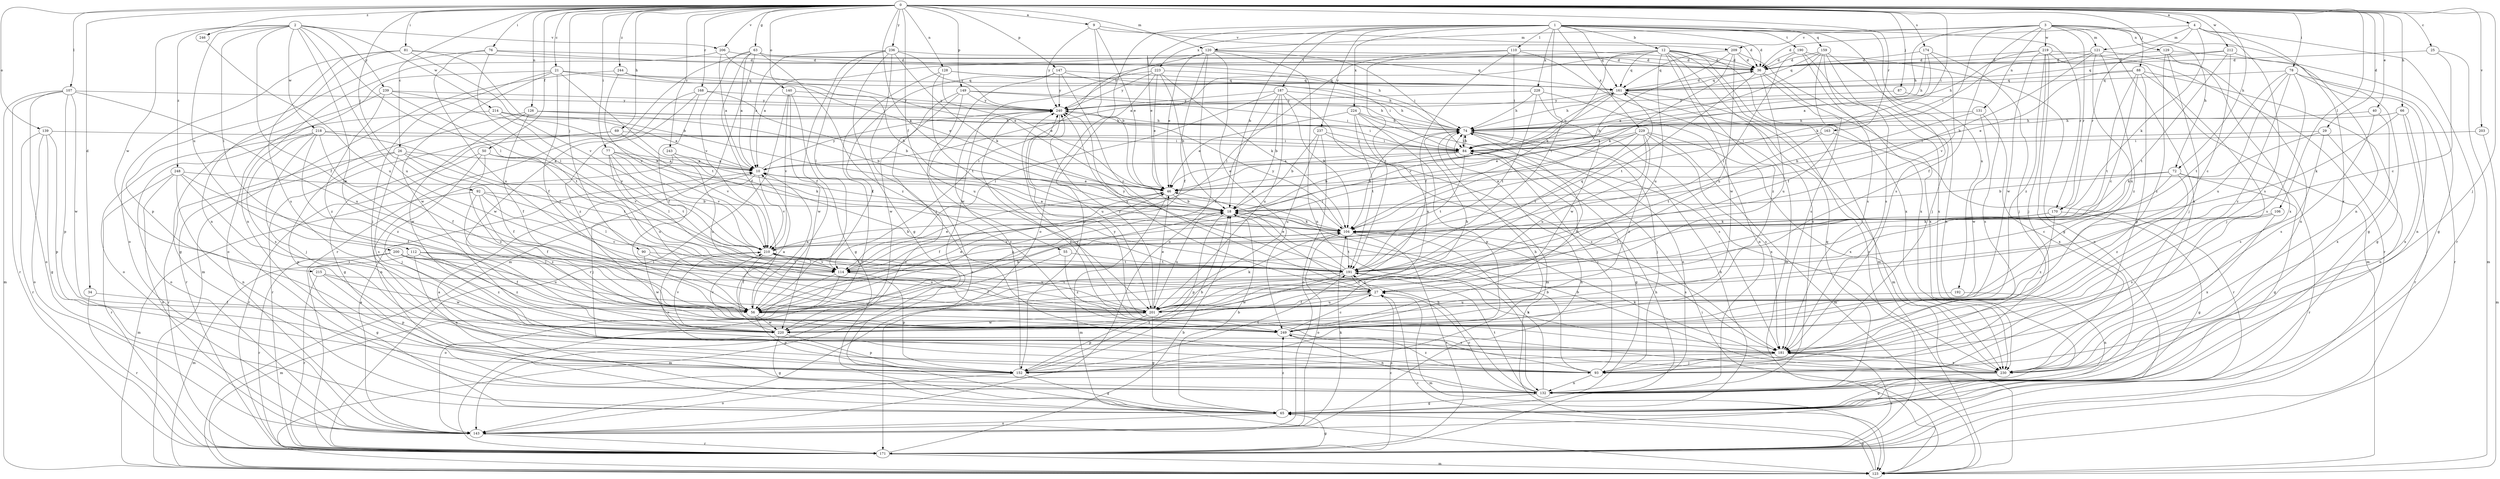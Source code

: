strict digraph  {
0;
1;
2;
3;
4;
9;
10;
12;
18;
21;
25;
26;
27;
29;
34;
36;
40;
46;
50;
55;
56;
63;
65;
66;
69;
72;
74;
76;
77;
78;
81;
84;
87;
88;
90;
92;
93;
104;
106;
107;
110;
112;
114;
120;
121;
123;
126;
128;
129;
131;
132;
139;
140;
143;
147;
149;
152;
159;
161;
163;
168;
170;
171;
174;
181;
187;
190;
191;
192;
200;
201;
203;
206;
209;
210;
212;
214;
215;
218;
219;
220;
223;
224;
228;
229;
230;
236;
237;
239;
240;
243;
244;
246;
248;
249;
0 -> 4  [label=a];
0 -> 9  [label=a];
0 -> 21  [label=c];
0 -> 25  [label=c];
0 -> 26  [label=c];
0 -> 29  [label=d];
0 -> 34  [label=d];
0 -> 40  [label=e];
0 -> 50  [label=f];
0 -> 55  [label=f];
0 -> 63  [label=g];
0 -> 66  [label=h];
0 -> 69  [label=h];
0 -> 72  [label=h];
0 -> 76  [label=i];
0 -> 77  [label=i];
0 -> 78  [label=i];
0 -> 81  [label=i];
0 -> 84  [label=i];
0 -> 87  [label=j];
0 -> 88  [label=j];
0 -> 90  [label=j];
0 -> 92  [label=j];
0 -> 93  [label=j];
0 -> 104  [label=k];
0 -> 106  [label=l];
0 -> 107  [label=l];
0 -> 120  [label=m];
0 -> 126  [label=n];
0 -> 128  [label=n];
0 -> 139  [label=o];
0 -> 140  [label=o];
0 -> 147  [label=p];
0 -> 149  [label=p];
0 -> 163  [label=r];
0 -> 168  [label=r];
0 -> 174  [label=s];
0 -> 203  [label=v];
0 -> 206  [label=v];
0 -> 212  [label=w];
0 -> 236  [label=y];
0 -> 243  [label=z];
0 -> 244  [label=z];
0 -> 246  [label=z];
1 -> 12  [label=b];
1 -> 18  [label=b];
1 -> 36  [label=d];
1 -> 46  [label=e];
1 -> 110  [label=l];
1 -> 143  [label=o];
1 -> 159  [label=q];
1 -> 161  [label=q];
1 -> 170  [label=r];
1 -> 181  [label=s];
1 -> 187  [label=t];
1 -> 190  [label=t];
1 -> 191  [label=t];
1 -> 192  [label=u];
1 -> 223  [label=x];
1 -> 224  [label=x];
1 -> 228  [label=x];
1 -> 229  [label=x];
1 -> 237  [label=y];
2 -> 56  [label=f];
2 -> 112  [label=l];
2 -> 114  [label=l];
2 -> 200  [label=u];
2 -> 201  [label=u];
2 -> 206  [label=v];
2 -> 214  [label=w];
2 -> 215  [label=w];
2 -> 218  [label=w];
2 -> 239  [label=y];
2 -> 248  [label=z];
2 -> 249  [label=z];
3 -> 56  [label=f];
3 -> 72  [label=h];
3 -> 74  [label=h];
3 -> 104  [label=k];
3 -> 120  [label=m];
3 -> 121  [label=m];
3 -> 129  [label=n];
3 -> 131  [label=n];
3 -> 132  [label=n];
3 -> 170  [label=r];
3 -> 209  [label=v];
3 -> 219  [label=w];
3 -> 230  [label=x];
4 -> 36  [label=d];
4 -> 104  [label=k];
4 -> 121  [label=m];
4 -> 170  [label=r];
4 -> 171  [label=r];
4 -> 181  [label=s];
4 -> 230  [label=x];
9 -> 18  [label=b];
9 -> 36  [label=d];
9 -> 46  [label=e];
9 -> 209  [label=v];
9 -> 240  [label=y];
10 -> 46  [label=e];
10 -> 93  [label=j];
10 -> 210  [label=v];
10 -> 240  [label=y];
12 -> 10  [label=a];
12 -> 36  [label=d];
12 -> 104  [label=k];
12 -> 123  [label=m];
12 -> 132  [label=n];
12 -> 161  [label=q];
12 -> 171  [label=r];
12 -> 201  [label=u];
12 -> 220  [label=w];
12 -> 230  [label=x];
12 -> 240  [label=y];
12 -> 249  [label=z];
18 -> 104  [label=k];
18 -> 152  [label=p];
18 -> 201  [label=u];
21 -> 46  [label=e];
21 -> 56  [label=f];
21 -> 93  [label=j];
21 -> 143  [label=o];
21 -> 161  [label=q];
21 -> 191  [label=t];
21 -> 220  [label=w];
25 -> 27  [label=c];
25 -> 36  [label=d];
25 -> 123  [label=m];
26 -> 10  [label=a];
26 -> 56  [label=f];
26 -> 152  [label=p];
26 -> 171  [label=r];
26 -> 181  [label=s];
26 -> 191  [label=t];
27 -> 56  [label=f];
27 -> 123  [label=m];
27 -> 191  [label=t];
27 -> 201  [label=u];
27 -> 240  [label=y];
29 -> 84  [label=i];
29 -> 104  [label=k];
29 -> 132  [label=n];
29 -> 181  [label=s];
34 -> 56  [label=f];
34 -> 171  [label=r];
36 -> 161  [label=q];
36 -> 181  [label=s];
36 -> 191  [label=t];
36 -> 201  [label=u];
36 -> 230  [label=x];
40 -> 74  [label=h];
40 -> 181  [label=s];
40 -> 230  [label=x];
46 -> 18  [label=b];
46 -> 56  [label=f];
46 -> 123  [label=m];
50 -> 10  [label=a];
50 -> 93  [label=j];
50 -> 171  [label=r];
50 -> 210  [label=v];
50 -> 249  [label=z];
55 -> 123  [label=m];
55 -> 191  [label=t];
55 -> 249  [label=z];
56 -> 10  [label=a];
56 -> 18  [label=b];
56 -> 46  [label=e];
56 -> 74  [label=h];
56 -> 152  [label=p];
56 -> 220  [label=w];
56 -> 249  [label=z];
63 -> 10  [label=a];
63 -> 36  [label=d];
63 -> 56  [label=f];
63 -> 123  [label=m];
63 -> 161  [label=q];
63 -> 171  [label=r];
63 -> 210  [label=v];
63 -> 249  [label=z];
65 -> 10  [label=a];
65 -> 18  [label=b];
65 -> 74  [label=h];
65 -> 143  [label=o];
65 -> 249  [label=z];
66 -> 74  [label=h];
66 -> 104  [label=k];
66 -> 171  [label=r];
66 -> 230  [label=x];
69 -> 65  [label=g];
69 -> 84  [label=i];
69 -> 171  [label=r];
69 -> 210  [label=v];
72 -> 18  [label=b];
72 -> 27  [label=c];
72 -> 46  [label=e];
72 -> 65  [label=g];
72 -> 171  [label=r];
72 -> 249  [label=z];
74 -> 84  [label=i];
74 -> 93  [label=j];
74 -> 104  [label=k];
74 -> 132  [label=n];
74 -> 230  [label=x];
76 -> 36  [label=d];
76 -> 74  [label=h];
76 -> 114  [label=l];
76 -> 152  [label=p];
76 -> 201  [label=u];
77 -> 10  [label=a];
77 -> 104  [label=k];
77 -> 114  [label=l];
77 -> 191  [label=t];
77 -> 201  [label=u];
77 -> 210  [label=v];
78 -> 132  [label=n];
78 -> 161  [label=q];
78 -> 171  [label=r];
78 -> 181  [label=s];
78 -> 191  [label=t];
78 -> 201  [label=u];
78 -> 249  [label=z];
81 -> 18  [label=b];
81 -> 36  [label=d];
81 -> 132  [label=n];
81 -> 143  [label=o];
81 -> 181  [label=s];
81 -> 210  [label=v];
84 -> 10  [label=a];
84 -> 18  [label=b];
84 -> 46  [label=e];
84 -> 65  [label=g];
84 -> 74  [label=h];
84 -> 161  [label=q];
84 -> 191  [label=t];
87 -> 181  [label=s];
87 -> 240  [label=y];
88 -> 27  [label=c];
88 -> 46  [label=e];
88 -> 65  [label=g];
88 -> 93  [label=j];
88 -> 152  [label=p];
88 -> 161  [label=q];
88 -> 191  [label=t];
90 -> 191  [label=t];
90 -> 201  [label=u];
90 -> 220  [label=w];
92 -> 18  [label=b];
92 -> 27  [label=c];
92 -> 56  [label=f];
92 -> 114  [label=l];
92 -> 123  [label=m];
92 -> 249  [label=z];
93 -> 18  [label=b];
93 -> 84  [label=i];
93 -> 132  [label=n];
93 -> 240  [label=y];
93 -> 249  [label=z];
104 -> 10  [label=a];
104 -> 143  [label=o];
104 -> 171  [label=r];
104 -> 181  [label=s];
104 -> 191  [label=t];
104 -> 210  [label=v];
104 -> 240  [label=y];
106 -> 104  [label=k];
106 -> 181  [label=s];
106 -> 230  [label=x];
107 -> 123  [label=m];
107 -> 143  [label=o];
107 -> 152  [label=p];
107 -> 171  [label=r];
107 -> 201  [label=u];
107 -> 220  [label=w];
107 -> 240  [label=y];
110 -> 36  [label=d];
110 -> 56  [label=f];
110 -> 84  [label=i];
110 -> 114  [label=l];
110 -> 123  [label=m];
110 -> 191  [label=t];
112 -> 114  [label=l];
112 -> 123  [label=m];
112 -> 132  [label=n];
112 -> 191  [label=t];
112 -> 249  [label=z];
114 -> 46  [label=e];
114 -> 104  [label=k];
114 -> 123  [label=m];
114 -> 143  [label=o];
114 -> 152  [label=p];
114 -> 161  [label=q];
114 -> 210  [label=v];
120 -> 10  [label=a];
120 -> 36  [label=d];
120 -> 46  [label=e];
120 -> 56  [label=f];
120 -> 84  [label=i];
120 -> 114  [label=l];
120 -> 132  [label=n];
120 -> 143  [label=o];
120 -> 249  [label=z];
121 -> 18  [label=b];
121 -> 36  [label=d];
121 -> 84  [label=i];
121 -> 132  [label=n];
121 -> 201  [label=u];
121 -> 249  [label=z];
123 -> 27  [label=c];
123 -> 65  [label=g];
123 -> 84  [label=i];
126 -> 18  [label=b];
126 -> 56  [label=f];
126 -> 74  [label=h];
126 -> 84  [label=i];
126 -> 171  [label=r];
126 -> 220  [label=w];
128 -> 46  [label=e];
128 -> 74  [label=h];
128 -> 161  [label=q];
128 -> 171  [label=r];
128 -> 191  [label=t];
129 -> 36  [label=d];
129 -> 65  [label=g];
129 -> 93  [label=j];
129 -> 230  [label=x];
129 -> 249  [label=z];
131 -> 18  [label=b];
131 -> 74  [label=h];
131 -> 220  [label=w];
131 -> 230  [label=x];
132 -> 18  [label=b];
132 -> 27  [label=c];
132 -> 65  [label=g];
132 -> 104  [label=k];
132 -> 161  [label=q];
132 -> 191  [label=t];
139 -> 65  [label=g];
139 -> 84  [label=i];
139 -> 143  [label=o];
139 -> 152  [label=p];
139 -> 171  [label=r];
140 -> 65  [label=g];
140 -> 171  [label=r];
140 -> 210  [label=v];
140 -> 220  [label=w];
140 -> 240  [label=y];
143 -> 10  [label=a];
143 -> 74  [label=h];
143 -> 104  [label=k];
143 -> 171  [label=r];
147 -> 27  [label=c];
147 -> 56  [label=f];
147 -> 84  [label=i];
147 -> 161  [label=q];
147 -> 201  [label=u];
147 -> 240  [label=y];
149 -> 74  [label=h];
149 -> 84  [label=i];
149 -> 143  [label=o];
149 -> 171  [label=r];
149 -> 220  [label=w];
149 -> 240  [label=y];
152 -> 18  [label=b];
152 -> 65  [label=g];
152 -> 74  [label=h];
152 -> 143  [label=o];
152 -> 191  [label=t];
152 -> 240  [label=y];
159 -> 36  [label=d];
159 -> 46  [label=e];
159 -> 56  [label=f];
159 -> 93  [label=j];
159 -> 132  [label=n];
159 -> 161  [label=q];
159 -> 181  [label=s];
161 -> 36  [label=d];
161 -> 74  [label=h];
161 -> 123  [label=m];
161 -> 210  [label=v];
161 -> 240  [label=y];
163 -> 84  [label=i];
163 -> 171  [label=r];
163 -> 191  [label=t];
168 -> 18  [label=b];
168 -> 56  [label=f];
168 -> 220  [label=w];
168 -> 240  [label=y];
168 -> 249  [label=z];
170 -> 65  [label=g];
170 -> 104  [label=k];
170 -> 114  [label=l];
170 -> 249  [label=z];
171 -> 18  [label=b];
171 -> 27  [label=c];
171 -> 65  [label=g];
171 -> 74  [label=h];
171 -> 123  [label=m];
171 -> 181  [label=s];
174 -> 10  [label=a];
174 -> 36  [label=d];
174 -> 74  [label=h];
174 -> 93  [label=j];
174 -> 210  [label=v];
181 -> 93  [label=j];
181 -> 152  [label=p];
181 -> 230  [label=x];
181 -> 240  [label=y];
187 -> 18  [label=b];
187 -> 56  [label=f];
187 -> 74  [label=h];
187 -> 104  [label=k];
187 -> 114  [label=l];
187 -> 123  [label=m];
187 -> 201  [label=u];
187 -> 240  [label=y];
190 -> 36  [label=d];
190 -> 114  [label=l];
190 -> 143  [label=o];
190 -> 181  [label=s];
190 -> 230  [label=x];
191 -> 27  [label=c];
191 -> 46  [label=e];
191 -> 56  [label=f];
191 -> 181  [label=s];
191 -> 220  [label=w];
191 -> 240  [label=y];
192 -> 132  [label=n];
192 -> 201  [label=u];
200 -> 56  [label=f];
200 -> 65  [label=g];
200 -> 114  [label=l];
200 -> 171  [label=r];
200 -> 201  [label=u];
200 -> 249  [label=z];
201 -> 46  [label=e];
201 -> 65  [label=g];
201 -> 104  [label=k];
201 -> 152  [label=p];
201 -> 210  [label=v];
201 -> 220  [label=w];
201 -> 240  [label=y];
203 -> 84  [label=i];
203 -> 123  [label=m];
206 -> 10  [label=a];
206 -> 36  [label=d];
206 -> 46  [label=e];
206 -> 132  [label=n];
209 -> 18  [label=b];
209 -> 36  [label=d];
209 -> 104  [label=k];
209 -> 161  [label=q];
209 -> 201  [label=u];
209 -> 230  [label=x];
210 -> 18  [label=b];
210 -> 56  [label=f];
210 -> 114  [label=l];
210 -> 191  [label=t];
212 -> 27  [label=c];
212 -> 36  [label=d];
212 -> 65  [label=g];
212 -> 161  [label=q];
212 -> 191  [label=t];
214 -> 10  [label=a];
214 -> 74  [label=h];
214 -> 143  [label=o];
214 -> 210  [label=v];
215 -> 27  [label=c];
215 -> 152  [label=p];
215 -> 171  [label=r];
215 -> 220  [label=w];
218 -> 56  [label=f];
218 -> 84  [label=i];
218 -> 93  [label=j];
218 -> 114  [label=l];
218 -> 143  [label=o];
218 -> 181  [label=s];
218 -> 249  [label=z];
219 -> 36  [label=d];
219 -> 65  [label=g];
219 -> 74  [label=h];
219 -> 93  [label=j];
219 -> 123  [label=m];
219 -> 171  [label=r];
219 -> 220  [label=w];
219 -> 249  [label=z];
220 -> 10  [label=a];
220 -> 65  [label=g];
220 -> 152  [label=p];
220 -> 210  [label=v];
223 -> 18  [label=b];
223 -> 46  [label=e];
223 -> 104  [label=k];
223 -> 152  [label=p];
223 -> 161  [label=q];
223 -> 220  [label=w];
223 -> 240  [label=y];
224 -> 46  [label=e];
224 -> 74  [label=h];
224 -> 152  [label=p];
224 -> 181  [label=s];
224 -> 191  [label=t];
224 -> 201  [label=u];
228 -> 74  [label=h];
228 -> 132  [label=n];
228 -> 191  [label=t];
228 -> 220  [label=w];
228 -> 240  [label=y];
229 -> 46  [label=e];
229 -> 84  [label=i];
229 -> 114  [label=l];
229 -> 123  [label=m];
229 -> 181  [label=s];
229 -> 191  [label=t];
229 -> 201  [label=u];
229 -> 230  [label=x];
229 -> 249  [label=z];
230 -> 18  [label=b];
230 -> 65  [label=g];
230 -> 104  [label=k];
230 -> 210  [label=v];
230 -> 240  [label=y];
236 -> 10  [label=a];
236 -> 36  [label=d];
236 -> 56  [label=f];
236 -> 65  [label=g];
236 -> 93  [label=j];
236 -> 104  [label=k];
236 -> 114  [label=l];
236 -> 240  [label=y];
237 -> 18  [label=b];
237 -> 84  [label=i];
237 -> 143  [label=o];
237 -> 181  [label=s];
237 -> 201  [label=u];
239 -> 65  [label=g];
239 -> 104  [label=k];
239 -> 191  [label=t];
239 -> 240  [label=y];
239 -> 249  [label=z];
240 -> 74  [label=h];
240 -> 201  [label=u];
243 -> 10  [label=a];
243 -> 104  [label=k];
243 -> 132  [label=n];
243 -> 201  [label=u];
244 -> 18  [label=b];
244 -> 123  [label=m];
244 -> 161  [label=q];
244 -> 210  [label=v];
246 -> 201  [label=u];
248 -> 46  [label=e];
248 -> 56  [label=f];
248 -> 132  [label=n];
248 -> 143  [label=o];
248 -> 171  [label=r];
248 -> 181  [label=s];
249 -> 27  [label=c];
249 -> 74  [label=h];
249 -> 132  [label=n];
249 -> 181  [label=s];
249 -> 210  [label=v];
}
